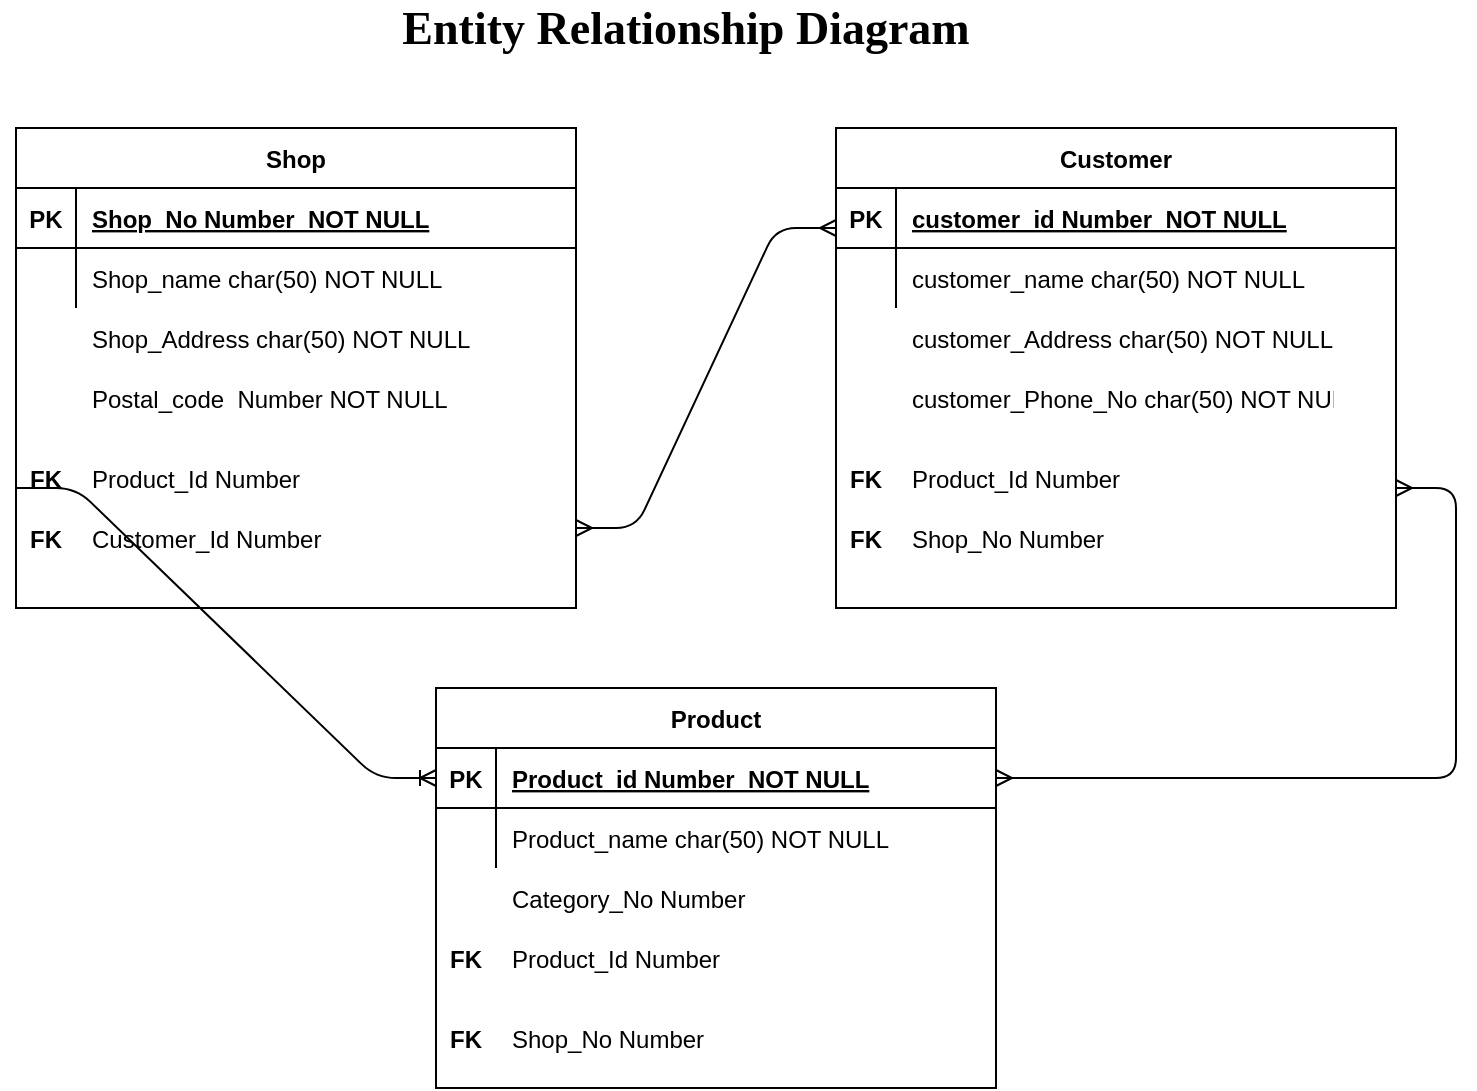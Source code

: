 <mxfile version="14.2.9" type="github">
  <diagram id="R2lEEEUBdFMjLlhIrx00" name="Page-1">
    <mxGraphModel dx="782" dy="469" grid="1" gridSize="10" guides="1" tooltips="1" connect="1" arrows="1" fold="1" page="1" pageScale="1" pageWidth="850" pageHeight="1100" math="0" shadow="0" extFonts="Permanent Marker^https://fonts.googleapis.com/css?family=Permanent+Marker">
      <root>
        <mxCell id="0" />
        <mxCell id="1" parent="0" />
        <mxCell id="C-vyLk0tnHw3VtMMgP7b-23" value="Customer" style="shape=table;startSize=30;container=1;collapsible=1;childLayout=tableLayout;fixedRows=1;rowLines=0;fontStyle=1;align=center;resizeLast=1;" parent="1" vertex="1">
          <mxGeometry x="480" y="80" width="280" height="240" as="geometry" />
        </mxCell>
        <mxCell id="C-vyLk0tnHw3VtMMgP7b-24" value="" style="shape=partialRectangle;collapsible=0;dropTarget=0;pointerEvents=0;fillColor=none;points=[[0,0.5],[1,0.5]];portConstraint=eastwest;top=0;left=0;right=0;bottom=1;" parent="C-vyLk0tnHw3VtMMgP7b-23" vertex="1">
          <mxGeometry y="30" width="280" height="30" as="geometry" />
        </mxCell>
        <mxCell id="C-vyLk0tnHw3VtMMgP7b-25" value="PK" style="shape=partialRectangle;overflow=hidden;connectable=0;fillColor=none;top=0;left=0;bottom=0;right=0;fontStyle=1;" parent="C-vyLk0tnHw3VtMMgP7b-24" vertex="1">
          <mxGeometry width="30" height="30" as="geometry" />
        </mxCell>
        <mxCell id="C-vyLk0tnHw3VtMMgP7b-26" value="customer_id Number  NOT NULL " style="shape=partialRectangle;overflow=hidden;connectable=0;fillColor=none;top=0;left=0;bottom=0;right=0;align=left;spacingLeft=6;fontStyle=5;" parent="C-vyLk0tnHw3VtMMgP7b-24" vertex="1">
          <mxGeometry x="30" width="250" height="30" as="geometry" />
        </mxCell>
        <mxCell id="C-vyLk0tnHw3VtMMgP7b-27" value="" style="shape=partialRectangle;collapsible=0;dropTarget=0;pointerEvents=0;fillColor=none;points=[[0,0.5],[1,0.5]];portConstraint=eastwest;top=0;left=0;right=0;bottom=0;" parent="C-vyLk0tnHw3VtMMgP7b-23" vertex="1">
          <mxGeometry y="60" width="280" height="30" as="geometry" />
        </mxCell>
        <mxCell id="C-vyLk0tnHw3VtMMgP7b-28" value="" style="shape=partialRectangle;overflow=hidden;connectable=0;fillColor=none;top=0;left=0;bottom=0;right=0;" parent="C-vyLk0tnHw3VtMMgP7b-27" vertex="1">
          <mxGeometry width="30" height="30" as="geometry" />
        </mxCell>
        <mxCell id="C-vyLk0tnHw3VtMMgP7b-29" value="customer_name char(50) NOT NULL" style="shape=partialRectangle;overflow=hidden;connectable=0;fillColor=none;top=0;left=0;bottom=0;right=0;align=left;spacingLeft=6;" parent="C-vyLk0tnHw3VtMMgP7b-27" vertex="1">
          <mxGeometry x="30" width="250" height="30" as="geometry" />
        </mxCell>
        <mxCell id="zXwG6xM1pBQp9K-t3F6Q-1" value="customer_Address char(50) NOT NULL" style="shape=partialRectangle;overflow=hidden;connectable=0;fillColor=none;top=0;left=0;bottom=0;right=0;align=left;spacingLeft=6;" vertex="1" parent="1">
          <mxGeometry x="510" y="170" width="220" height="30" as="geometry" />
        </mxCell>
        <mxCell id="zXwG6xM1pBQp9K-t3F6Q-2" value="customer_Phone_No char(50) NOT NULL" style="shape=partialRectangle;overflow=hidden;connectable=0;fillColor=none;top=0;left=0;bottom=0;right=0;align=left;spacingLeft=6;" vertex="1" parent="1">
          <mxGeometry x="510" y="200" width="220" height="30" as="geometry" />
        </mxCell>
        <mxCell id="zXwG6xM1pBQp9K-t3F6Q-3" value="Product_Id Number " style="shape=partialRectangle;overflow=hidden;connectable=0;fillColor=none;top=0;left=0;bottom=0;right=0;align=left;spacingLeft=6;" vertex="1" parent="1">
          <mxGeometry x="510" y="240" width="220" height="30" as="geometry" />
        </mxCell>
        <mxCell id="zXwG6xM1pBQp9K-t3F6Q-4" value="FK" style="shape=partialRectangle;overflow=hidden;connectable=0;fillColor=none;top=0;left=0;bottom=0;right=0;fontStyle=1;" vertex="1" parent="1">
          <mxGeometry x="480" y="240" width="30" height="30" as="geometry" />
        </mxCell>
        <mxCell id="zXwG6xM1pBQp9K-t3F6Q-5" value="Shop_No Number " style="shape=partialRectangle;overflow=hidden;connectable=0;fillColor=none;top=0;left=0;bottom=0;right=0;align=left;spacingLeft=6;" vertex="1" parent="1">
          <mxGeometry x="510" y="270" width="220" height="30" as="geometry" />
        </mxCell>
        <mxCell id="zXwG6xM1pBQp9K-t3F6Q-6" value="FK" style="shape=partialRectangle;overflow=hidden;connectable=0;fillColor=none;top=0;left=0;bottom=0;right=0;fontStyle=1;" vertex="1" parent="1">
          <mxGeometry x="480" y="270" width="30" height="30" as="geometry" />
        </mxCell>
        <mxCell id="zXwG6xM1pBQp9K-t3F6Q-7" value="Entity Relationship Diagram" style="text;html=1;strokeColor=none;fillColor=none;align=center;verticalAlign=middle;whiteSpace=wrap;rounded=0;fontStyle=1;fontFamily=Times New Roman;fontSize=23;" vertex="1" parent="1">
          <mxGeometry x="160" y="20" width="490" height="20" as="geometry" />
        </mxCell>
        <mxCell id="zXwG6xM1pBQp9K-t3F6Q-27" value="Shop" style="shape=table;startSize=30;container=1;collapsible=1;childLayout=tableLayout;fixedRows=1;rowLines=0;fontStyle=1;align=center;resizeLast=1;" vertex="1" parent="1">
          <mxGeometry x="70" y="80" width="280" height="240" as="geometry" />
        </mxCell>
        <mxCell id="zXwG6xM1pBQp9K-t3F6Q-28" value="" style="shape=partialRectangle;collapsible=0;dropTarget=0;pointerEvents=0;fillColor=none;points=[[0,0.5],[1,0.5]];portConstraint=eastwest;top=0;left=0;right=0;bottom=1;" vertex="1" parent="zXwG6xM1pBQp9K-t3F6Q-27">
          <mxGeometry y="30" width="280" height="30" as="geometry" />
        </mxCell>
        <mxCell id="zXwG6xM1pBQp9K-t3F6Q-29" value="PK" style="shape=partialRectangle;overflow=hidden;connectable=0;fillColor=none;top=0;left=0;bottom=0;right=0;fontStyle=1;" vertex="1" parent="zXwG6xM1pBQp9K-t3F6Q-28">
          <mxGeometry width="30" height="30" as="geometry" />
        </mxCell>
        <mxCell id="zXwG6xM1pBQp9K-t3F6Q-30" value="Shop_No Number  NOT NULL " style="shape=partialRectangle;overflow=hidden;connectable=0;fillColor=none;top=0;left=0;bottom=0;right=0;align=left;spacingLeft=6;fontStyle=5;" vertex="1" parent="zXwG6xM1pBQp9K-t3F6Q-28">
          <mxGeometry x="30" width="250" height="30" as="geometry" />
        </mxCell>
        <mxCell id="zXwG6xM1pBQp9K-t3F6Q-31" value="" style="shape=partialRectangle;collapsible=0;dropTarget=0;pointerEvents=0;fillColor=none;points=[[0,0.5],[1,0.5]];portConstraint=eastwest;top=0;left=0;right=0;bottom=0;" vertex="1" parent="zXwG6xM1pBQp9K-t3F6Q-27">
          <mxGeometry y="60" width="280" height="30" as="geometry" />
        </mxCell>
        <mxCell id="zXwG6xM1pBQp9K-t3F6Q-32" value="" style="shape=partialRectangle;overflow=hidden;connectable=0;fillColor=none;top=0;left=0;bottom=0;right=0;" vertex="1" parent="zXwG6xM1pBQp9K-t3F6Q-31">
          <mxGeometry width="30" height="30" as="geometry" />
        </mxCell>
        <mxCell id="zXwG6xM1pBQp9K-t3F6Q-33" value="Shop_name char(50) NOT NULL" style="shape=partialRectangle;overflow=hidden;connectable=0;fillColor=none;top=0;left=0;bottom=0;right=0;align=left;spacingLeft=6;" vertex="1" parent="zXwG6xM1pBQp9K-t3F6Q-31">
          <mxGeometry x="30" width="250" height="30" as="geometry" />
        </mxCell>
        <mxCell id="zXwG6xM1pBQp9K-t3F6Q-34" value="Shop_Address char(50) NOT NULL" style="shape=partialRectangle;overflow=hidden;connectable=0;fillColor=none;top=0;left=0;bottom=0;right=0;align=left;spacingLeft=6;" vertex="1" parent="1">
          <mxGeometry x="100" y="170" width="220" height="30" as="geometry" />
        </mxCell>
        <mxCell id="zXwG6xM1pBQp9K-t3F6Q-35" value="Postal_code  Number NOT NULL" style="shape=partialRectangle;overflow=hidden;connectable=0;fillColor=none;top=0;left=0;bottom=0;right=0;align=left;spacingLeft=6;" vertex="1" parent="1">
          <mxGeometry x="100" y="200" width="220" height="30" as="geometry" />
        </mxCell>
        <mxCell id="zXwG6xM1pBQp9K-t3F6Q-36" value="Product_Id Number " style="shape=partialRectangle;overflow=hidden;connectable=0;fillColor=none;top=0;left=0;bottom=0;right=0;align=left;spacingLeft=6;" vertex="1" parent="1">
          <mxGeometry x="100" y="240" width="220" height="30" as="geometry" />
        </mxCell>
        <mxCell id="zXwG6xM1pBQp9K-t3F6Q-37" value="FK" style="shape=partialRectangle;overflow=hidden;connectable=0;fillColor=none;top=0;left=0;bottom=0;right=0;fontStyle=1;" vertex="1" parent="1">
          <mxGeometry x="70" y="240" width="30" height="30" as="geometry" />
        </mxCell>
        <mxCell id="zXwG6xM1pBQp9K-t3F6Q-38" value="Customer_Id Number " style="shape=partialRectangle;overflow=hidden;connectable=0;fillColor=none;top=0;left=0;bottom=0;right=0;align=left;spacingLeft=6;" vertex="1" parent="1">
          <mxGeometry x="100" y="270" width="220" height="30" as="geometry" />
        </mxCell>
        <mxCell id="zXwG6xM1pBQp9K-t3F6Q-39" value="FK" style="shape=partialRectangle;overflow=hidden;connectable=0;fillColor=none;top=0;left=0;bottom=0;right=0;fontStyle=1;" vertex="1" parent="1">
          <mxGeometry x="70" y="270" width="30" height="30" as="geometry" />
        </mxCell>
        <mxCell id="zXwG6xM1pBQp9K-t3F6Q-40" value="Product" style="shape=table;startSize=30;container=1;collapsible=1;childLayout=tableLayout;fixedRows=1;rowLines=0;fontStyle=1;align=center;resizeLast=1;" vertex="1" parent="1">
          <mxGeometry x="280" y="360" width="280" height="200" as="geometry" />
        </mxCell>
        <mxCell id="zXwG6xM1pBQp9K-t3F6Q-41" value="" style="shape=partialRectangle;collapsible=0;dropTarget=0;pointerEvents=0;fillColor=none;points=[[0,0.5],[1,0.5]];portConstraint=eastwest;top=0;left=0;right=0;bottom=1;" vertex="1" parent="zXwG6xM1pBQp9K-t3F6Q-40">
          <mxGeometry y="30" width="280" height="30" as="geometry" />
        </mxCell>
        <mxCell id="zXwG6xM1pBQp9K-t3F6Q-42" value="PK" style="shape=partialRectangle;overflow=hidden;connectable=0;fillColor=none;top=0;left=0;bottom=0;right=0;fontStyle=1;" vertex="1" parent="zXwG6xM1pBQp9K-t3F6Q-41">
          <mxGeometry width="30" height="30" as="geometry" />
        </mxCell>
        <mxCell id="zXwG6xM1pBQp9K-t3F6Q-43" value="Product_id Number  NOT NULL " style="shape=partialRectangle;overflow=hidden;connectable=0;fillColor=none;top=0;left=0;bottom=0;right=0;align=left;spacingLeft=6;fontStyle=5;" vertex="1" parent="zXwG6xM1pBQp9K-t3F6Q-41">
          <mxGeometry x="30" width="250" height="30" as="geometry" />
        </mxCell>
        <mxCell id="zXwG6xM1pBQp9K-t3F6Q-44" value="" style="shape=partialRectangle;collapsible=0;dropTarget=0;pointerEvents=0;fillColor=none;points=[[0,0.5],[1,0.5]];portConstraint=eastwest;top=0;left=0;right=0;bottom=0;" vertex="1" parent="zXwG6xM1pBQp9K-t3F6Q-40">
          <mxGeometry y="60" width="280" height="30" as="geometry" />
        </mxCell>
        <mxCell id="zXwG6xM1pBQp9K-t3F6Q-45" value="" style="shape=partialRectangle;overflow=hidden;connectable=0;fillColor=none;top=0;left=0;bottom=0;right=0;" vertex="1" parent="zXwG6xM1pBQp9K-t3F6Q-44">
          <mxGeometry width="30" height="30" as="geometry" />
        </mxCell>
        <mxCell id="zXwG6xM1pBQp9K-t3F6Q-46" value="Product_name char(50) NOT NULL" style="shape=partialRectangle;overflow=hidden;connectable=0;fillColor=none;top=0;left=0;bottom=0;right=0;align=left;spacingLeft=6;" vertex="1" parent="zXwG6xM1pBQp9K-t3F6Q-44">
          <mxGeometry x="30" width="250" height="30" as="geometry" />
        </mxCell>
        <mxCell id="zXwG6xM1pBQp9K-t3F6Q-47" value="Category_No Number" style="shape=partialRectangle;overflow=hidden;connectable=0;fillColor=none;top=0;left=0;bottom=0;right=0;align=left;spacingLeft=6;" vertex="1" parent="1">
          <mxGeometry x="310" y="450" width="220" height="30" as="geometry" />
        </mxCell>
        <mxCell id="zXwG6xM1pBQp9K-t3F6Q-49" value="Product_Id Number " style="shape=partialRectangle;overflow=hidden;connectable=0;fillColor=none;top=0;left=0;bottom=0;right=0;align=left;spacingLeft=6;" vertex="1" parent="1">
          <mxGeometry x="310" y="480" width="220" height="30" as="geometry" />
        </mxCell>
        <mxCell id="zXwG6xM1pBQp9K-t3F6Q-50" value="FK" style="shape=partialRectangle;overflow=hidden;connectable=0;fillColor=none;top=0;left=0;bottom=0;right=0;fontStyle=1;" vertex="1" parent="1">
          <mxGeometry x="280" y="520" width="30" height="30" as="geometry" />
        </mxCell>
        <mxCell id="zXwG6xM1pBQp9K-t3F6Q-51" value="Shop_No Number " style="shape=partialRectangle;overflow=hidden;connectable=0;fillColor=none;top=0;left=0;bottom=0;right=0;align=left;spacingLeft=6;" vertex="1" parent="1">
          <mxGeometry x="310" y="520" width="220" height="30" as="geometry" />
        </mxCell>
        <mxCell id="zXwG6xM1pBQp9K-t3F6Q-52" value="FK" style="shape=partialRectangle;overflow=hidden;connectable=0;fillColor=none;top=0;left=0;bottom=0;right=0;fontStyle=1;" vertex="1" parent="1">
          <mxGeometry x="280" y="480" width="30" height="30" as="geometry" />
        </mxCell>
        <mxCell id="zXwG6xM1pBQp9K-t3F6Q-55" value="" style="edgeStyle=entityRelationEdgeStyle;fontSize=12;html=1;endArrow=ERmany;startArrow=ERmany;" edge="1" parent="1" target="zXwG6xM1pBQp9K-t3F6Q-41">
          <mxGeometry width="100" height="100" relative="1" as="geometry">
            <mxPoint x="760" y="260" as="sourcePoint" />
            <mxPoint x="880" y="410" as="targetPoint" />
          </mxGeometry>
        </mxCell>
        <mxCell id="zXwG6xM1pBQp9K-t3F6Q-56" value="" style="edgeStyle=entityRelationEdgeStyle;fontSize=12;html=1;endArrow=ERmany;startArrow=ERmany;" edge="1" parent="1">
          <mxGeometry width="100" height="100" relative="1" as="geometry">
            <mxPoint x="350" y="280" as="sourcePoint" />
            <mxPoint x="480" y="130" as="targetPoint" />
          </mxGeometry>
        </mxCell>
        <mxCell id="zXwG6xM1pBQp9K-t3F6Q-61" value="" style="edgeStyle=entityRelationEdgeStyle;fontSize=12;html=1;endArrow=ERoneToMany;entryX=0;entryY=0.5;entryDx=0;entryDy=0;verticalAlign=middle;textDirection=ltr;" edge="1" parent="1" target="zXwG6xM1pBQp9K-t3F6Q-41">
          <mxGeometry width="100" height="100" relative="1" as="geometry">
            <mxPoint x="70" y="260" as="sourcePoint" />
            <mxPoint x="420" y="370" as="targetPoint" />
          </mxGeometry>
        </mxCell>
      </root>
    </mxGraphModel>
  </diagram>
</mxfile>
